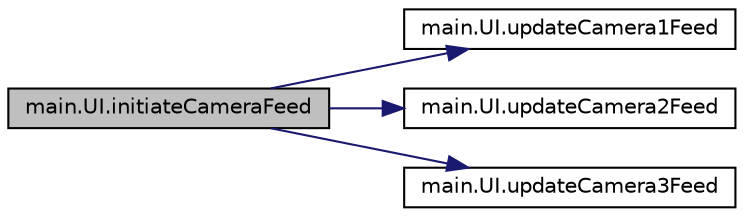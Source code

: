 digraph "main.UI.initiateCameraFeed"
{
 // LATEX_PDF_SIZE
  edge [fontname="Helvetica",fontsize="10",labelfontname="Helvetica",labelfontsize="10"];
  node [fontname="Helvetica",fontsize="10",shape=record];
  rankdir="LR";
  Node1 [label="main.UI.initiateCameraFeed",height=0.2,width=0.4,color="black", fillcolor="grey75", style="filled", fontcolor="black",tooltip="CAMERA FEED FUNCTIONS ###."];
  Node1 -> Node2 [color="midnightblue",fontsize="10",style="solid",fontname="Helvetica"];
  Node2 [label="main.UI.updateCamera1Feed",height=0.2,width=0.4,color="black", fillcolor="white", style="filled",URL="$classmain_1_1_u_i.html#a9c8058338101feba3ac37f114bea0cf9",tooltip=" "];
  Node1 -> Node3 [color="midnightblue",fontsize="10",style="solid",fontname="Helvetica"];
  Node3 [label="main.UI.updateCamera2Feed",height=0.2,width=0.4,color="black", fillcolor="white", style="filled",URL="$classmain_1_1_u_i.html#a6c7c52a952943f59bab586b955c5b648",tooltip=" "];
  Node1 -> Node4 [color="midnightblue",fontsize="10",style="solid",fontname="Helvetica"];
  Node4 [label="main.UI.updateCamera3Feed",height=0.2,width=0.4,color="black", fillcolor="white", style="filled",URL="$classmain_1_1_u_i.html#a1f3e90ec187802a603d2d7303315cb40",tooltip=" "];
}
